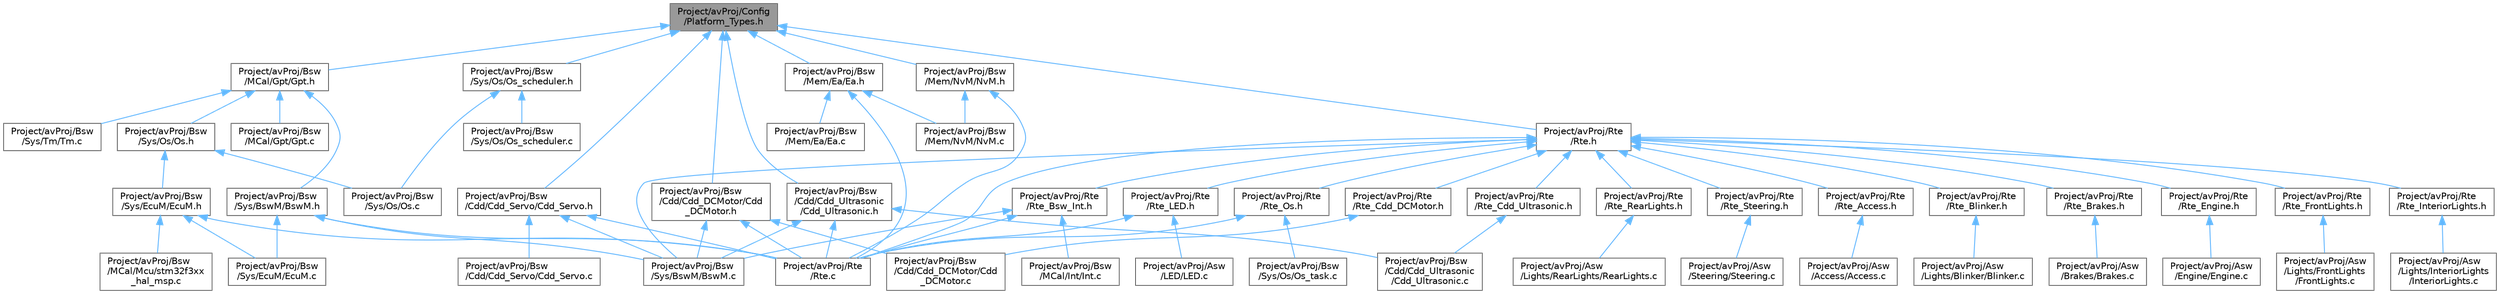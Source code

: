 digraph "Project/avProj/Config/Platform_Types.h"
{
 // LATEX_PDF_SIZE
  bgcolor="transparent";
  edge [fontname=Helvetica,fontsize=10,labelfontname=Helvetica,labelfontsize=10];
  node [fontname=Helvetica,fontsize=10,shape=box,height=0.2,width=0.4];
  Node1 [id="Node000001",label="Project/avProj/Config\l/Platform_Types.h",height=0.2,width=0.4,color="gray40", fillcolor="grey60", style="filled", fontcolor="black",tooltip=" "];
  Node1 -> Node2 [id="edge1_Node000001_Node000002",dir="back",color="steelblue1",style="solid",tooltip=" "];
  Node2 [id="Node000002",label="Project/avProj/Bsw\l/Cdd/Cdd_DCMotor/Cdd\l_DCMotor.h",height=0.2,width=0.4,color="grey40", fillcolor="white", style="filled",URL="$_cdd___d_c_motor_8h.html",tooltip=" "];
  Node2 -> Node3 [id="edge2_Node000002_Node000003",dir="back",color="steelblue1",style="solid",tooltip=" "];
  Node3 [id="Node000003",label="Project/avProj/Bsw\l/Cdd/Cdd_DCMotor/Cdd\l_DCMotor.c",height=0.2,width=0.4,color="grey40", fillcolor="white", style="filled",URL="$_cdd___d_c_motor_8c.html",tooltip=" "];
  Node2 -> Node4 [id="edge3_Node000002_Node000004",dir="back",color="steelblue1",style="solid",tooltip=" "];
  Node4 [id="Node000004",label="Project/avProj/Bsw\l/Sys/BswM/BswM.c",height=0.2,width=0.4,color="grey40", fillcolor="white", style="filled",URL="$_bsw_m_8c.html",tooltip=" "];
  Node2 -> Node5 [id="edge4_Node000002_Node000005",dir="back",color="steelblue1",style="solid",tooltip=" "];
  Node5 [id="Node000005",label="Project/avProj/Rte\l/Rte.c",height=0.2,width=0.4,color="grey40", fillcolor="white", style="filled",URL="$_rte_8c.html",tooltip=" "];
  Node1 -> Node6 [id="edge5_Node000001_Node000006",dir="back",color="steelblue1",style="solid",tooltip=" "];
  Node6 [id="Node000006",label="Project/avProj/Bsw\l/Cdd/Cdd_Servo/Cdd_Servo.h",height=0.2,width=0.4,color="grey40", fillcolor="white", style="filled",URL="$_cdd___servo_8h.html",tooltip=" "];
  Node6 -> Node7 [id="edge6_Node000006_Node000007",dir="back",color="steelblue1",style="solid",tooltip=" "];
  Node7 [id="Node000007",label="Project/avProj/Bsw\l/Cdd/Cdd_Servo/Cdd_Servo.c",height=0.2,width=0.4,color="grey40", fillcolor="white", style="filled",URL="$_cdd___servo_8c.html",tooltip=" "];
  Node6 -> Node4 [id="edge7_Node000006_Node000004",dir="back",color="steelblue1",style="solid",tooltip=" "];
  Node6 -> Node5 [id="edge8_Node000006_Node000005",dir="back",color="steelblue1",style="solid",tooltip=" "];
  Node1 -> Node8 [id="edge9_Node000001_Node000008",dir="back",color="steelblue1",style="solid",tooltip=" "];
  Node8 [id="Node000008",label="Project/avProj/Bsw\l/Cdd/Cdd_Ultrasonic\l/Cdd_Ultrasonic.h",height=0.2,width=0.4,color="grey40", fillcolor="white", style="filled",URL="$_cdd___ultrasonic_8h.html",tooltip=" "];
  Node8 -> Node9 [id="edge10_Node000008_Node000009",dir="back",color="steelblue1",style="solid",tooltip=" "];
  Node9 [id="Node000009",label="Project/avProj/Bsw\l/Cdd/Cdd_Ultrasonic\l/Cdd_Ultrasonic.c",height=0.2,width=0.4,color="grey40", fillcolor="white", style="filled",URL="$_cdd___ultrasonic_8c.html",tooltip=" "];
  Node8 -> Node4 [id="edge11_Node000008_Node000004",dir="back",color="steelblue1",style="solid",tooltip=" "];
  Node8 -> Node5 [id="edge12_Node000008_Node000005",dir="back",color="steelblue1",style="solid",tooltip=" "];
  Node1 -> Node10 [id="edge13_Node000001_Node000010",dir="back",color="steelblue1",style="solid",tooltip=" "];
  Node10 [id="Node000010",label="Project/avProj/Bsw\l/MCal/Gpt/Gpt.h",height=0.2,width=0.4,color="grey40", fillcolor="white", style="filled",URL="$_gpt_8h.html",tooltip=" "];
  Node10 -> Node11 [id="edge14_Node000010_Node000011",dir="back",color="steelblue1",style="solid",tooltip=" "];
  Node11 [id="Node000011",label="Project/avProj/Bsw\l/MCal/Gpt/Gpt.c",height=0.2,width=0.4,color="grey40", fillcolor="white", style="filled",URL="$_gpt_8c.html",tooltip=" "];
  Node10 -> Node12 [id="edge15_Node000010_Node000012",dir="back",color="steelblue1",style="solid",tooltip=" "];
  Node12 [id="Node000012",label="Project/avProj/Bsw\l/Sys/BswM/BswM.h",height=0.2,width=0.4,color="grey40", fillcolor="white", style="filled",URL="$_bsw_m_8h.html",tooltip=" "];
  Node12 -> Node4 [id="edge16_Node000012_Node000004",dir="back",color="steelblue1",style="solid",tooltip=" "];
  Node12 -> Node13 [id="edge17_Node000012_Node000013",dir="back",color="steelblue1",style="solid",tooltip=" "];
  Node13 [id="Node000013",label="Project/avProj/Bsw\l/Sys/EcuM/EcuM.c",height=0.2,width=0.4,color="grey40", fillcolor="white", style="filled",URL="$_ecu_m_8c.html",tooltip=" "];
  Node12 -> Node5 [id="edge18_Node000012_Node000005",dir="back",color="steelblue1",style="solid",tooltip=" "];
  Node10 -> Node14 [id="edge19_Node000010_Node000014",dir="back",color="steelblue1",style="solid",tooltip=" "];
  Node14 [id="Node000014",label="Project/avProj/Bsw\l/Sys/Os/Os.h",height=0.2,width=0.4,color="grey40", fillcolor="white", style="filled",URL="$_os_8h.html",tooltip=" "];
  Node14 -> Node15 [id="edge20_Node000014_Node000015",dir="back",color="steelblue1",style="solid",tooltip=" "];
  Node15 [id="Node000015",label="Project/avProj/Bsw\l/Sys/EcuM/EcuM.h",height=0.2,width=0.4,color="grey40", fillcolor="white", style="filled",URL="$_ecu_m_8h.html",tooltip=" "];
  Node15 -> Node16 [id="edge21_Node000015_Node000016",dir="back",color="steelblue1",style="solid",tooltip=" "];
  Node16 [id="Node000016",label="Project/avProj/Bsw\l/MCal/Mcu/stm32f3xx\l_hal_msp.c",height=0.2,width=0.4,color="grey40", fillcolor="white", style="filled",URL="$av_proj_2_bsw_2_m_cal_2_mcu_2stm32f3xx__hal__msp_8c.html",tooltip="This file provides code for the MSP Initialization and de-Initialization codes."];
  Node15 -> Node13 [id="edge22_Node000015_Node000013",dir="back",color="steelblue1",style="solid",tooltip=" "];
  Node15 -> Node5 [id="edge23_Node000015_Node000005",dir="back",color="steelblue1",style="solid",tooltip=" "];
  Node14 -> Node17 [id="edge24_Node000014_Node000017",dir="back",color="steelblue1",style="solid",tooltip=" "];
  Node17 [id="Node000017",label="Project/avProj/Bsw\l/Sys/Os/Os.c",height=0.2,width=0.4,color="grey40", fillcolor="white", style="filled",URL="$_os_8c.html",tooltip=" "];
  Node10 -> Node18 [id="edge25_Node000010_Node000018",dir="back",color="steelblue1",style="solid",tooltip=" "];
  Node18 [id="Node000018",label="Project/avProj/Bsw\l/Sys/Tm/Tm.c",height=0.2,width=0.4,color="grey40", fillcolor="white", style="filled",URL="$_tm_8c.html",tooltip=" "];
  Node1 -> Node19 [id="edge26_Node000001_Node000019",dir="back",color="steelblue1",style="solid",tooltip=" "];
  Node19 [id="Node000019",label="Project/avProj/Bsw\l/Mem/Ea/Ea.h",height=0.2,width=0.4,color="grey40", fillcolor="white", style="filled",URL="$_ea_8h.html",tooltip=" "];
  Node19 -> Node20 [id="edge27_Node000019_Node000020",dir="back",color="steelblue1",style="solid",tooltip=" "];
  Node20 [id="Node000020",label="Project/avProj/Bsw\l/Mem/Ea/Ea.c",height=0.2,width=0.4,color="grey40", fillcolor="white", style="filled",URL="$_ea_8c.html",tooltip=" "];
  Node19 -> Node21 [id="edge28_Node000019_Node000021",dir="back",color="steelblue1",style="solid",tooltip=" "];
  Node21 [id="Node000021",label="Project/avProj/Bsw\l/Mem/NvM/NvM.c",height=0.2,width=0.4,color="grey40", fillcolor="white", style="filled",URL="$_nv_m_8c.html",tooltip=" "];
  Node19 -> Node5 [id="edge29_Node000019_Node000005",dir="back",color="steelblue1",style="solid",tooltip=" "];
  Node1 -> Node22 [id="edge30_Node000001_Node000022",dir="back",color="steelblue1",style="solid",tooltip=" "];
  Node22 [id="Node000022",label="Project/avProj/Bsw\l/Mem/NvM/NvM.h",height=0.2,width=0.4,color="grey40", fillcolor="white", style="filled",URL="$_nv_m_8h.html",tooltip=" "];
  Node22 -> Node21 [id="edge31_Node000022_Node000021",dir="back",color="steelblue1",style="solid",tooltip=" "];
  Node22 -> Node5 [id="edge32_Node000022_Node000005",dir="back",color="steelblue1",style="solid",tooltip=" "];
  Node1 -> Node23 [id="edge33_Node000001_Node000023",dir="back",color="steelblue1",style="solid",tooltip=" "];
  Node23 [id="Node000023",label="Project/avProj/Bsw\l/Sys/Os/Os_scheduler.h",height=0.2,width=0.4,color="grey40", fillcolor="white", style="filled",URL="$_os__scheduler_8h.html",tooltip=" "];
  Node23 -> Node17 [id="edge34_Node000023_Node000017",dir="back",color="steelblue1",style="solid",tooltip=" "];
  Node23 -> Node24 [id="edge35_Node000023_Node000024",dir="back",color="steelblue1",style="solid",tooltip=" "];
  Node24 [id="Node000024",label="Project/avProj/Bsw\l/Sys/Os/Os_scheduler.c",height=0.2,width=0.4,color="grey40", fillcolor="white", style="filled",URL="$_os__scheduler_8c.html",tooltip="OS scheduler source file."];
  Node1 -> Node25 [id="edge36_Node000001_Node000025",dir="back",color="steelblue1",style="solid",tooltip=" "];
  Node25 [id="Node000025",label="Project/avProj/Rte\l/Rte.h",height=0.2,width=0.4,color="grey40", fillcolor="white", style="filled",URL="$_rte_8h.html",tooltip=" "];
  Node25 -> Node4 [id="edge37_Node000025_Node000004",dir="back",color="steelblue1",style="solid",tooltip=" "];
  Node25 -> Node5 [id="edge38_Node000025_Node000005",dir="back",color="steelblue1",style="solid",tooltip=" "];
  Node25 -> Node26 [id="edge39_Node000025_Node000026",dir="back",color="steelblue1",style="solid",tooltip=" "];
  Node26 [id="Node000026",label="Project/avProj/Rte\l/Rte_Access.h",height=0.2,width=0.4,color="grey40", fillcolor="white", style="filled",URL="$_rte___access_8h.html",tooltip=" "];
  Node26 -> Node27 [id="edge40_Node000026_Node000027",dir="back",color="steelblue1",style="solid",tooltip=" "];
  Node27 [id="Node000027",label="Project/avProj/Asw\l/Access/Access.c",height=0.2,width=0.4,color="grey40", fillcolor="white", style="filled",URL="$_access_8c.html",tooltip=" "];
  Node25 -> Node28 [id="edge41_Node000025_Node000028",dir="back",color="steelblue1",style="solid",tooltip=" "];
  Node28 [id="Node000028",label="Project/avProj/Rte\l/Rte_Blinker.h",height=0.2,width=0.4,color="grey40", fillcolor="white", style="filled",URL="$_rte___blinker_8h.html",tooltip=" "];
  Node28 -> Node29 [id="edge42_Node000028_Node000029",dir="back",color="steelblue1",style="solid",tooltip=" "];
  Node29 [id="Node000029",label="Project/avProj/Asw\l/Lights/Blinker/Blinker.c",height=0.2,width=0.4,color="grey40", fillcolor="white", style="filled",URL="$_blinker_8c.html",tooltip=" "];
  Node25 -> Node30 [id="edge43_Node000025_Node000030",dir="back",color="steelblue1",style="solid",tooltip=" "];
  Node30 [id="Node000030",label="Project/avProj/Rte\l/Rte_Brakes.h",height=0.2,width=0.4,color="grey40", fillcolor="white", style="filled",URL="$_rte___brakes_8h.html",tooltip=" "];
  Node30 -> Node31 [id="edge44_Node000030_Node000031",dir="back",color="steelblue1",style="solid",tooltip=" "];
  Node31 [id="Node000031",label="Project/avProj/Asw\l/Brakes/Brakes.c",height=0.2,width=0.4,color="grey40", fillcolor="white", style="filled",URL="$_brakes_8c.html",tooltip=" "];
  Node25 -> Node32 [id="edge45_Node000025_Node000032",dir="back",color="steelblue1",style="solid",tooltip=" "];
  Node32 [id="Node000032",label="Project/avProj/Rte\l/Rte_Bsw_Int.h",height=0.2,width=0.4,color="grey40", fillcolor="white", style="filled",URL="$_rte___bsw___int_8h.html",tooltip=" "];
  Node32 -> Node33 [id="edge46_Node000032_Node000033",dir="back",color="steelblue1",style="solid",tooltip=" "];
  Node33 [id="Node000033",label="Project/avProj/Bsw\l/MCal/Int/Int.c",height=0.2,width=0.4,color="grey40", fillcolor="white", style="filled",URL="$_int_8c.html",tooltip=" "];
  Node32 -> Node4 [id="edge47_Node000032_Node000004",dir="back",color="steelblue1",style="solid",tooltip=" "];
  Node32 -> Node5 [id="edge48_Node000032_Node000005",dir="back",color="steelblue1",style="solid",tooltip=" "];
  Node25 -> Node34 [id="edge49_Node000025_Node000034",dir="back",color="steelblue1",style="solid",tooltip=" "];
  Node34 [id="Node000034",label="Project/avProj/Rte\l/Rte_Cdd_DCMotor.h",height=0.2,width=0.4,color="grey40", fillcolor="white", style="filled",URL="$_rte___cdd___d_c_motor_8h.html",tooltip=" "];
  Node34 -> Node3 [id="edge50_Node000034_Node000003",dir="back",color="steelblue1",style="solid",tooltip=" "];
  Node25 -> Node35 [id="edge51_Node000025_Node000035",dir="back",color="steelblue1",style="solid",tooltip=" "];
  Node35 [id="Node000035",label="Project/avProj/Rte\l/Rte_Cdd_Ultrasonic.h",height=0.2,width=0.4,color="grey40", fillcolor="white", style="filled",URL="$_rte___cdd___ultrasonic_8h.html",tooltip=" "];
  Node35 -> Node9 [id="edge52_Node000035_Node000009",dir="back",color="steelblue1",style="solid",tooltip=" "];
  Node25 -> Node36 [id="edge53_Node000025_Node000036",dir="back",color="steelblue1",style="solid",tooltip=" "];
  Node36 [id="Node000036",label="Project/avProj/Rte\l/Rte_Engine.h",height=0.2,width=0.4,color="grey40", fillcolor="white", style="filled",URL="$_rte___engine_8h.html",tooltip=" "];
  Node36 -> Node37 [id="edge54_Node000036_Node000037",dir="back",color="steelblue1",style="solid",tooltip=" "];
  Node37 [id="Node000037",label="Project/avProj/Asw\l/Engine/Engine.c",height=0.2,width=0.4,color="grey40", fillcolor="white", style="filled",URL="$_engine_8c.html",tooltip=" "];
  Node25 -> Node38 [id="edge55_Node000025_Node000038",dir="back",color="steelblue1",style="solid",tooltip=" "];
  Node38 [id="Node000038",label="Project/avProj/Rte\l/Rte_FrontLights.h",height=0.2,width=0.4,color="grey40", fillcolor="white", style="filled",URL="$_rte___front_lights_8h.html",tooltip=" "];
  Node38 -> Node39 [id="edge56_Node000038_Node000039",dir="back",color="steelblue1",style="solid",tooltip=" "];
  Node39 [id="Node000039",label="Project/avProj/Asw\l/Lights/FrontLights\l/FrontLights.c",height=0.2,width=0.4,color="grey40", fillcolor="white", style="filled",URL="$_front_lights_8c.html",tooltip=" "];
  Node25 -> Node40 [id="edge57_Node000025_Node000040",dir="back",color="steelblue1",style="solid",tooltip=" "];
  Node40 [id="Node000040",label="Project/avProj/Rte\l/Rte_InteriorLights.h",height=0.2,width=0.4,color="grey40", fillcolor="white", style="filled",URL="$_rte___interior_lights_8h.html",tooltip=" "];
  Node40 -> Node41 [id="edge58_Node000040_Node000041",dir="back",color="steelblue1",style="solid",tooltip=" "];
  Node41 [id="Node000041",label="Project/avProj/Asw\l/Lights/InteriorLights\l/InteriorLights.c",height=0.2,width=0.4,color="grey40", fillcolor="white", style="filled",URL="$_interior_lights_8c.html",tooltip=" "];
  Node25 -> Node42 [id="edge59_Node000025_Node000042",dir="back",color="steelblue1",style="solid",tooltip=" "];
  Node42 [id="Node000042",label="Project/avProj/Rte\l/Rte_LED.h",height=0.2,width=0.4,color="grey40", fillcolor="white", style="filled",URL="$_rte___l_e_d_8h.html",tooltip=" "];
  Node42 -> Node43 [id="edge60_Node000042_Node000043",dir="back",color="steelblue1",style="solid",tooltip=" "];
  Node43 [id="Node000043",label="Project/avProj/Asw\l/LED/LED.c",height=0.2,width=0.4,color="grey40", fillcolor="white", style="filled",URL="$_l_e_d_8c.html",tooltip=" "];
  Node42 -> Node5 [id="edge61_Node000042_Node000005",dir="back",color="steelblue1",style="solid",tooltip=" "];
  Node25 -> Node44 [id="edge62_Node000025_Node000044",dir="back",color="steelblue1",style="solid",tooltip=" "];
  Node44 [id="Node000044",label="Project/avProj/Rte\l/Rte_Os.h",height=0.2,width=0.4,color="grey40", fillcolor="white", style="filled",URL="$_rte___os_8h.html",tooltip=" "];
  Node44 -> Node45 [id="edge63_Node000044_Node000045",dir="back",color="steelblue1",style="solid",tooltip=" "];
  Node45 [id="Node000045",label="Project/avProj/Bsw\l/Sys/Os/Os_task.c",height=0.2,width=0.4,color="grey40", fillcolor="white", style="filled",URL="$_os__task_8c.html",tooltip=" "];
  Node44 -> Node5 [id="edge64_Node000044_Node000005",dir="back",color="steelblue1",style="solid",tooltip=" "];
  Node25 -> Node46 [id="edge65_Node000025_Node000046",dir="back",color="steelblue1",style="solid",tooltip=" "];
  Node46 [id="Node000046",label="Project/avProj/Rte\l/Rte_RearLights.h",height=0.2,width=0.4,color="grey40", fillcolor="white", style="filled",URL="$_rte___rear_lights_8h.html",tooltip=" "];
  Node46 -> Node47 [id="edge66_Node000046_Node000047",dir="back",color="steelblue1",style="solid",tooltip=" "];
  Node47 [id="Node000047",label="Project/avProj/Asw\l/Lights/RearLights/RearLights.c",height=0.2,width=0.4,color="grey40", fillcolor="white", style="filled",URL="$_rear_lights_8c.html",tooltip=" "];
  Node25 -> Node48 [id="edge67_Node000025_Node000048",dir="back",color="steelblue1",style="solid",tooltip=" "];
  Node48 [id="Node000048",label="Project/avProj/Rte\l/Rte_Steering.h",height=0.2,width=0.4,color="grey40", fillcolor="white", style="filled",URL="$_rte___steering_8h.html",tooltip=" "];
  Node48 -> Node49 [id="edge68_Node000048_Node000049",dir="back",color="steelblue1",style="solid",tooltip=" "];
  Node49 [id="Node000049",label="Project/avProj/Asw\l/Steering/Steering.c",height=0.2,width=0.4,color="grey40", fillcolor="white", style="filled",URL="$_steering_8c.html",tooltip=" "];
}
